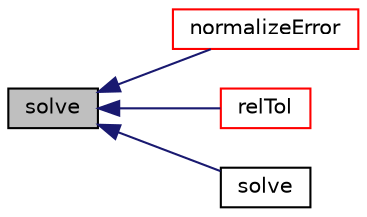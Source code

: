 digraph "solve"
{
  bgcolor="transparent";
  edge [fontname="Helvetica",fontsize="10",labelfontname="Helvetica",labelfontsize="10"];
  node [fontname="Helvetica",fontsize="10",shape=record];
  rankdir="LR";
  Node1 [label="solve",height=0.2,width=0.4,color="black", fillcolor="grey75", style="filled", fontcolor="black"];
  Node1 -> Node2 [dir="back",color="midnightblue",fontsize="10",style="solid",fontname="Helvetica"];
  Node2 [label="normalizeError",height=0.2,width=0.4,color="red",URL="$a01740.html#a438c6802679b8068ea4ea4f2e982c6b8",tooltip="Return the nomalized scalar error. "];
  Node1 -> Node3 [dir="back",color="midnightblue",fontsize="10",style="solid",fontname="Helvetica"];
  Node3 [label="relTol",height=0.2,width=0.4,color="red",URL="$a01740.html#ac1040d1f18f25e486cdd2d1d38bdcf7d"];
  Node1 -> Node4 [dir="back",color="midnightblue",fontsize="10",style="solid",fontname="Helvetica"];
  Node4 [label="solve",height=0.2,width=0.4,color="black",URL="$a01740.html#a53c8ddf1354a8471a51f2e9842b9b2da",tooltip="Solve the ODE system as far as possible upto dxTry. "];
}
